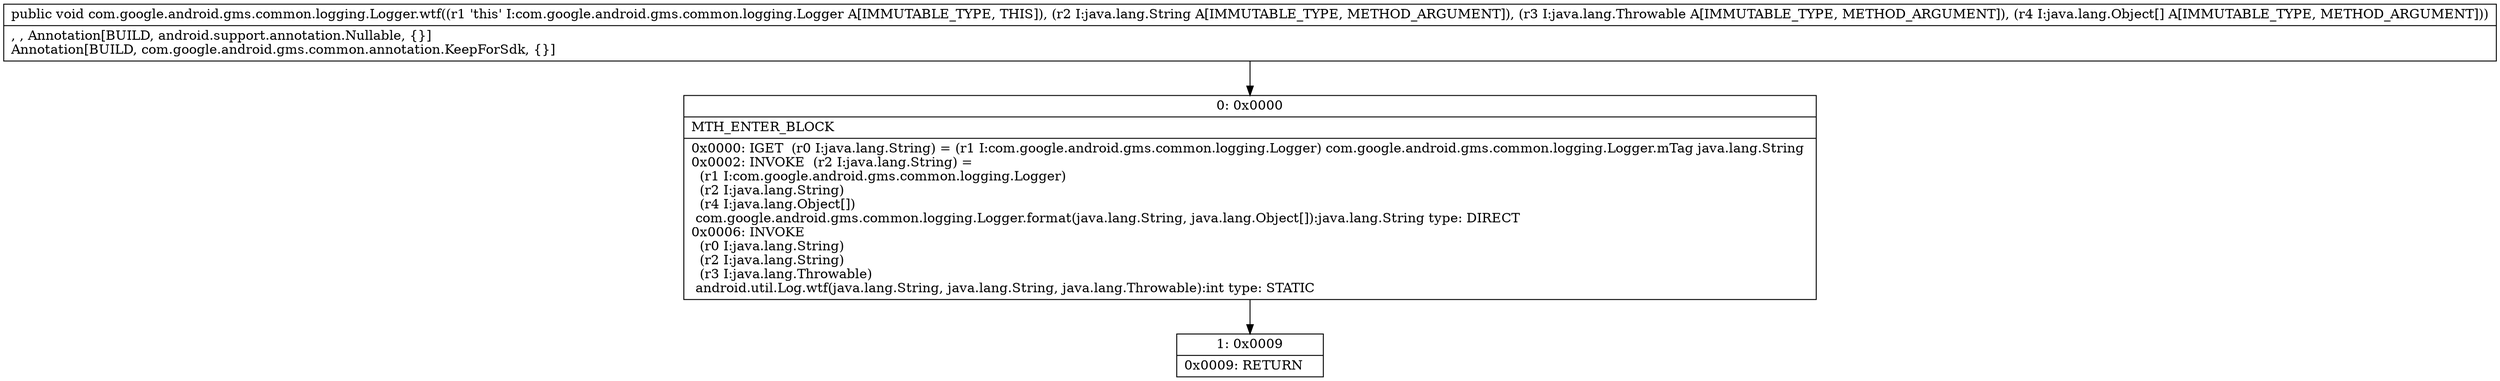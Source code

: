 digraph "CFG forcom.google.android.gms.common.logging.Logger.wtf(Ljava\/lang\/String;Ljava\/lang\/Throwable;[Ljava\/lang\/Object;)V" {
Node_0 [shape=record,label="{0\:\ 0x0000|MTH_ENTER_BLOCK\l|0x0000: IGET  (r0 I:java.lang.String) = (r1 I:com.google.android.gms.common.logging.Logger) com.google.android.gms.common.logging.Logger.mTag java.lang.String \l0x0002: INVOKE  (r2 I:java.lang.String) = \l  (r1 I:com.google.android.gms.common.logging.Logger)\l  (r2 I:java.lang.String)\l  (r4 I:java.lang.Object[])\l com.google.android.gms.common.logging.Logger.format(java.lang.String, java.lang.Object[]):java.lang.String type: DIRECT \l0x0006: INVOKE  \l  (r0 I:java.lang.String)\l  (r2 I:java.lang.String)\l  (r3 I:java.lang.Throwable)\l android.util.Log.wtf(java.lang.String, java.lang.String, java.lang.Throwable):int type: STATIC \l}"];
Node_1 [shape=record,label="{1\:\ 0x0009|0x0009: RETURN   \l}"];
MethodNode[shape=record,label="{public void com.google.android.gms.common.logging.Logger.wtf((r1 'this' I:com.google.android.gms.common.logging.Logger A[IMMUTABLE_TYPE, THIS]), (r2 I:java.lang.String A[IMMUTABLE_TYPE, METHOD_ARGUMENT]), (r3 I:java.lang.Throwable A[IMMUTABLE_TYPE, METHOD_ARGUMENT]), (r4 I:java.lang.Object[] A[IMMUTABLE_TYPE, METHOD_ARGUMENT]))  | , , Annotation[BUILD, android.support.annotation.Nullable, \{\}]\lAnnotation[BUILD, com.google.android.gms.common.annotation.KeepForSdk, \{\}]\l}"];
MethodNode -> Node_0;
Node_0 -> Node_1;
}

